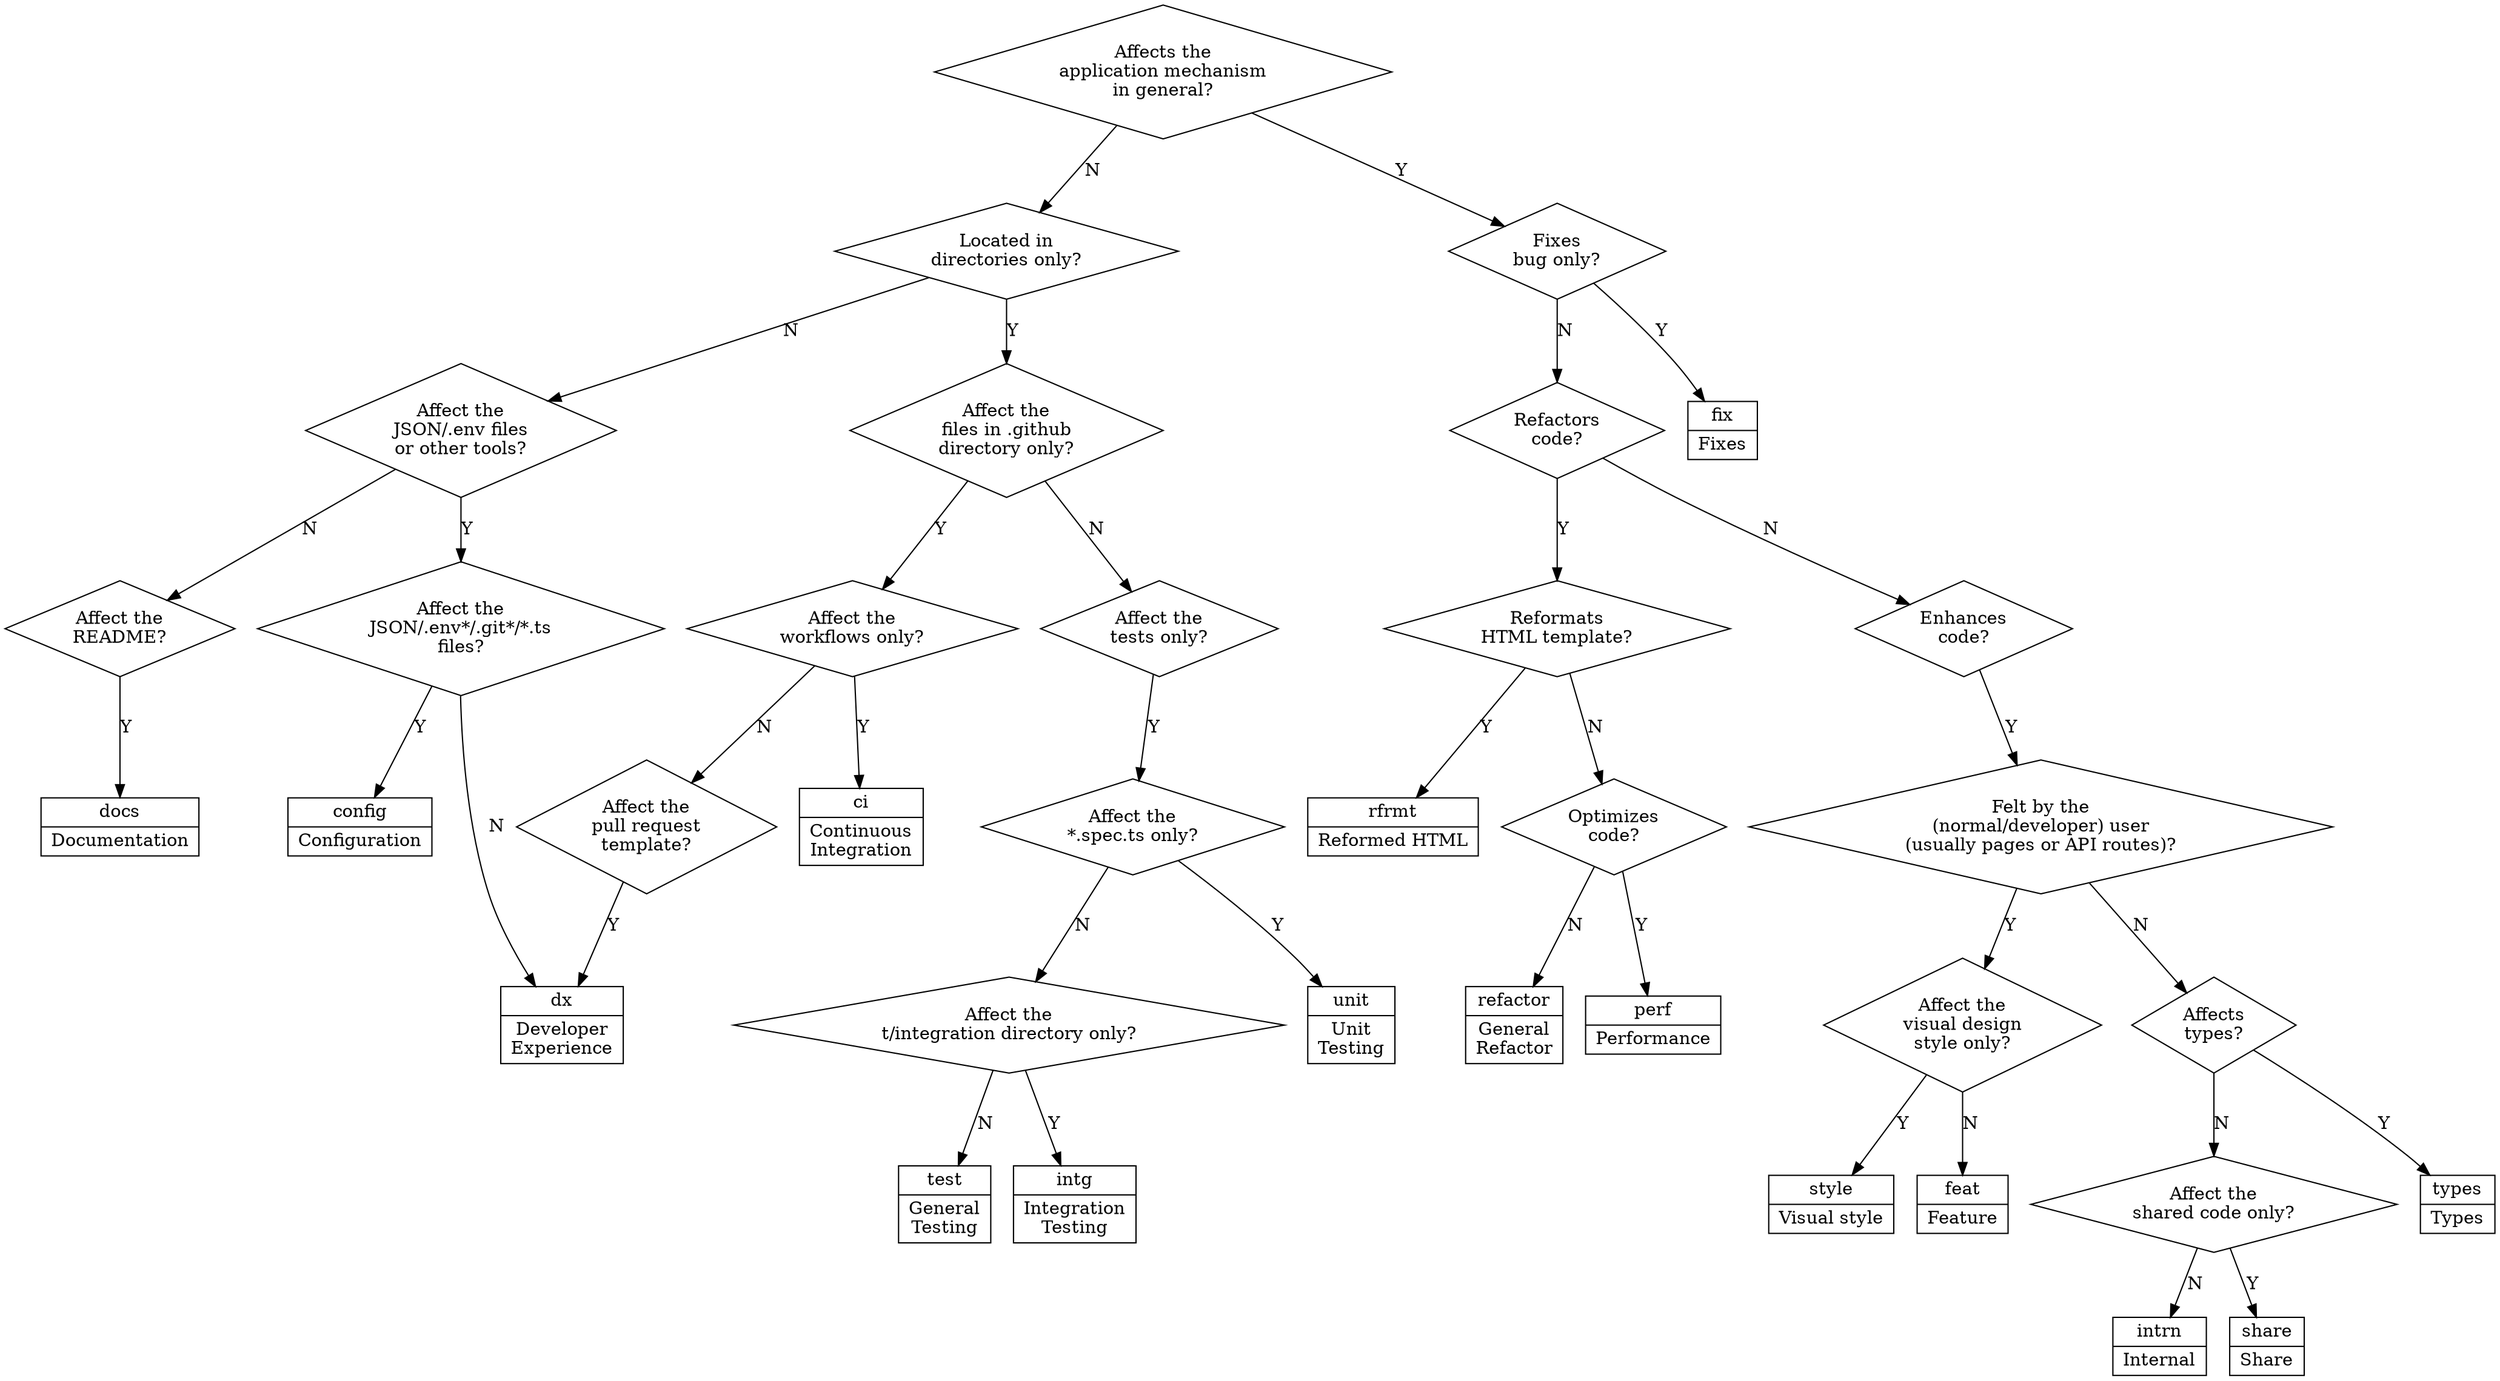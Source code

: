 // Command to compile: dot -T png dx/commit_type_guide.dot -o dx/commit_type_guide.png
digraph {
	node [ shape="record" ]

	{
		node [ shape = "diamond" ]
		affects_application [ label = "Affects the\napplication mechanism\nin general?" ]
		is_directory_only [ label = "Located in\ndirectories only?" ]
		affects_tooling [ label = "Affect the\nJSON/.env files\nor other tools?" ]
		affects_config [ label = "Affect the\nJSON/.env*/.git*/*.ts\nfiles?" ]
		affects_readme [ label = "Affect the\nREADME?" ]
		affects_workflow_or_template [ label = "Affect the\nfiles in .github\ndirectory only?" ]
		affects_tests [ label = "Affect the\ntests only?" ]
		affects_unit_tests [ label = "Affect the\n*.spec.ts only?" ]
		affects_intg_tests [ label = "Affect the\nt/integration directory only?" ]
		affects_ci [ label = "Affect the\nworkflows only?" ]
		affects_pr_template [ label = "Affect the\npull request\ntemplate?" ]
		squash_bug [ label = "Fixes\nbug only?" ]
		refactor_code [ label = "Refactors\ncode?" ]
		affects_html_structure [ label = "Reformats\nHTML template?" ]
		optimize_code [ label = "Optimizes\ncode?" ]
		does_enhance [ label = "Enhances\ncode?" ]
		affects_style [ label = "Affect the\nvisual design\nstyle only?" ]
		affects_user [
			label = "Felt by the\n(normal/developer) user\n(usually pages or API routes)?"
		]
		affects_types [ label = "Affects\ntypes?" ]
		affects_shared [ label = "Affect the\nshared code only?" ]
	}

	config [ label = "{config|Configuration}" ]
	docs [ label = "{docs|Documentation}" ]
	ci [ label = "{ci|Continuous\nIntegration}" ]
	dx [ label = "{dx|Developer\nExperience}" ]
	style [ label = "{style|Visual style}" ]
	test [ label = "{test|General\nTesting}" ]
	unit [ label = "{unit|Unit\nTesting}" ]
	intg [ label = "{intg|Integration\nTesting}" ]
	fix [ label = "{fix|Fixes}" ]
	refactor [ label = "{refactor|General\nRefactor}" ]
	perf [ label = "{perf|Performance}" ]
	rfrmt [ label = "{rfrmt|Reformed HTML}" ]
	feat [ label = "{feat|Feature}" ]
	types [ label = "{types|Types}" ]
	intrn [ label = "{intrn|Internal}" ]
	share [ label = "{share|Share}" ]

	{
		edge [ label = "Y" ]
		affects_application -> squash_bug
		is_directory_only -> affects_workflow_or_template
		affects_workflow_or_template -> affects_ci
		affects_tooling -> affects_config
		affects_config -> config
		affects_readme -> docs
		affects_ci -> ci
		affects_pr_template -> dx
		affects_tests -> affects_unit_tests
		affects_unit_tests -> unit
		affects_intg_tests -> intg
		squash_bug -> fix
		refactor_code -> affects_html_structure
		affects_html_structure -> rfrmt
		optimize_code -> perf
		does_enhance -> affects_user
		affects_user -> affects_style
		affects_style -> style
		affects_types -> types
		affects_shared -> share
	}

	{
		edge [ label = "N" ]
		affects_application -> is_directory_only
		is_directory_only -> affects_tooling
		affects_tooling -> affects_readme
		affects_workflow_or_template -> affects_tests
		affects_ci -> affects_pr_template
		affects_config -> dx
		affects_unit_tests -> affects_intg_tests
		affects_intg_tests -> test
		squash_bug -> refactor_code
		affects_html_structure -> optimize_code
		optimize_code -> refactor
		refactor_code -> does_enhance
		affects_style -> feat
		affects_user -> affects_types
		affects_types -> affects_shared
		affects_shared -> intrn
	}
}
